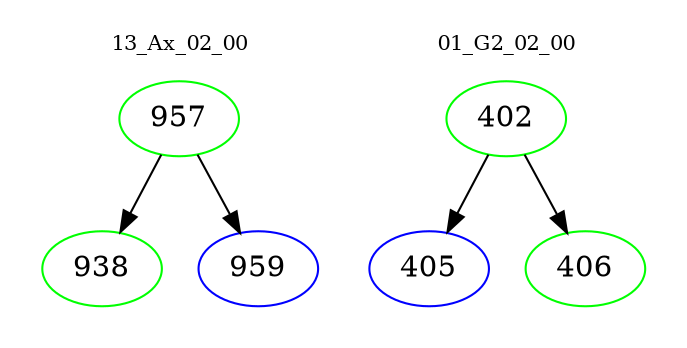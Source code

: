 digraph{
subgraph cluster_0 {
color = white
label = "13_Ax_02_00";
fontsize=10;
T0_957 [label="957", color="green"]
T0_957 -> T0_938 [color="black"]
T0_938 [label="938", color="green"]
T0_957 -> T0_959 [color="black"]
T0_959 [label="959", color="blue"]
}
subgraph cluster_1 {
color = white
label = "01_G2_02_00";
fontsize=10;
T1_402 [label="402", color="green"]
T1_402 -> T1_405 [color="black"]
T1_405 [label="405", color="blue"]
T1_402 -> T1_406 [color="black"]
T1_406 [label="406", color="green"]
}
}
